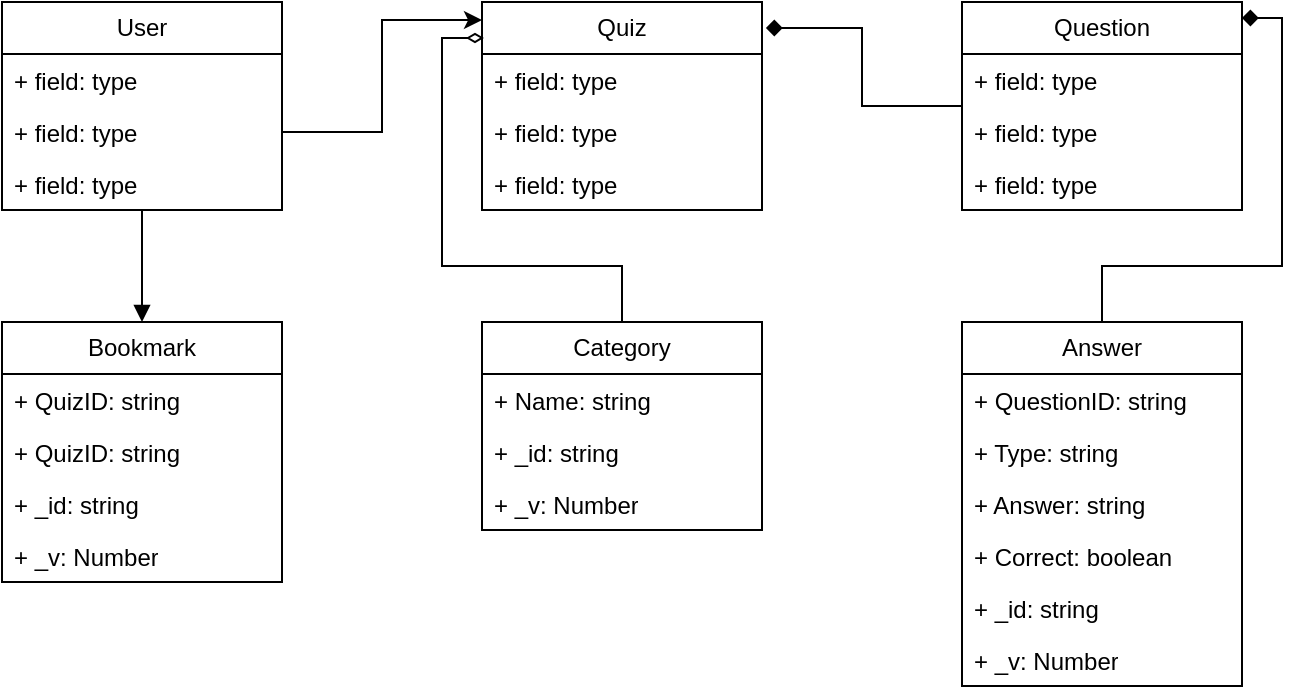 <mxfile version="21.1.9" type="github">
  <diagram id="C5RBs43oDa-KdzZeNtuy" name="Page-1">
    <mxGraphModel dx="1434" dy="756" grid="1" gridSize="10" guides="1" tooltips="1" connect="1" arrows="1" fold="1" page="1" pageScale="1" pageWidth="827" pageHeight="1169" math="0" shadow="0">
      <root>
        <mxCell id="WIyWlLk6GJQsqaUBKTNV-0" />
        <mxCell id="WIyWlLk6GJQsqaUBKTNV-1" parent="WIyWlLk6GJQsqaUBKTNV-0" />
        <mxCell id="UnV5D2qOBzyPlxezONcd-26" style="edgeStyle=orthogonalEdgeStyle;rounded=0;orthogonalLoop=1;jettySize=auto;html=1;entryX=0.5;entryY=0;entryDx=0;entryDy=0;endArrow=block;endFill=1;" edge="1" parent="WIyWlLk6GJQsqaUBKTNV-1" source="UnV5D2qOBzyPlxezONcd-1" target="UnV5D2qOBzyPlxezONcd-21">
          <mxGeometry relative="1" as="geometry" />
        </mxCell>
        <mxCell id="UnV5D2qOBzyPlxezONcd-1" value="User" style="swimlane;fontStyle=0;childLayout=stackLayout;horizontal=1;startSize=26;fillColor=none;horizontalStack=0;resizeParent=1;resizeParentMax=0;resizeLast=0;collapsible=1;marginBottom=0;whiteSpace=wrap;html=1;" vertex="1" parent="WIyWlLk6GJQsqaUBKTNV-1">
          <mxGeometry x="40" y="40" width="140" height="104" as="geometry" />
        </mxCell>
        <mxCell id="UnV5D2qOBzyPlxezONcd-2" value="+ field: type" style="text;strokeColor=none;fillColor=none;align=left;verticalAlign=top;spacingLeft=4;spacingRight=4;overflow=hidden;rotatable=0;points=[[0,0.5],[1,0.5]];portConstraint=eastwest;whiteSpace=wrap;html=1;" vertex="1" parent="UnV5D2qOBzyPlxezONcd-1">
          <mxGeometry y="26" width="140" height="26" as="geometry" />
        </mxCell>
        <mxCell id="UnV5D2qOBzyPlxezONcd-3" value="+ field: type" style="text;strokeColor=none;fillColor=none;align=left;verticalAlign=top;spacingLeft=4;spacingRight=4;overflow=hidden;rotatable=0;points=[[0,0.5],[1,0.5]];portConstraint=eastwest;whiteSpace=wrap;html=1;" vertex="1" parent="UnV5D2qOBzyPlxezONcd-1">
          <mxGeometry y="52" width="140" height="26" as="geometry" />
        </mxCell>
        <mxCell id="UnV5D2qOBzyPlxezONcd-4" value="+ field: type" style="text;strokeColor=none;fillColor=none;align=left;verticalAlign=top;spacingLeft=4;spacingRight=4;overflow=hidden;rotatable=0;points=[[0,0.5],[1,0.5]];portConstraint=eastwest;whiteSpace=wrap;html=1;" vertex="1" parent="UnV5D2qOBzyPlxezONcd-1">
          <mxGeometry y="78" width="140" height="26" as="geometry" />
        </mxCell>
        <mxCell id="UnV5D2qOBzyPlxezONcd-5" value="Quiz" style="swimlane;fontStyle=0;childLayout=stackLayout;horizontal=1;startSize=26;fillColor=none;horizontalStack=0;resizeParent=1;resizeParentMax=0;resizeLast=0;collapsible=1;marginBottom=0;whiteSpace=wrap;html=1;" vertex="1" parent="WIyWlLk6GJQsqaUBKTNV-1">
          <mxGeometry x="280" y="40" width="140" height="104" as="geometry" />
        </mxCell>
        <mxCell id="UnV5D2qOBzyPlxezONcd-6" value="+ field: type" style="text;strokeColor=none;fillColor=none;align=left;verticalAlign=top;spacingLeft=4;spacingRight=4;overflow=hidden;rotatable=0;points=[[0,0.5],[1,0.5]];portConstraint=eastwest;whiteSpace=wrap;html=1;" vertex="1" parent="UnV5D2qOBzyPlxezONcd-5">
          <mxGeometry y="26" width="140" height="26" as="geometry" />
        </mxCell>
        <mxCell id="UnV5D2qOBzyPlxezONcd-7" value="+ field: type" style="text;strokeColor=none;fillColor=none;align=left;verticalAlign=top;spacingLeft=4;spacingRight=4;overflow=hidden;rotatable=0;points=[[0,0.5],[1,0.5]];portConstraint=eastwest;whiteSpace=wrap;html=1;" vertex="1" parent="UnV5D2qOBzyPlxezONcd-5">
          <mxGeometry y="52" width="140" height="26" as="geometry" />
        </mxCell>
        <mxCell id="UnV5D2qOBzyPlxezONcd-8" value="+ field: type" style="text;strokeColor=none;fillColor=none;align=left;verticalAlign=top;spacingLeft=4;spacingRight=4;overflow=hidden;rotatable=0;points=[[0,0.5],[1,0.5]];portConstraint=eastwest;whiteSpace=wrap;html=1;" vertex="1" parent="UnV5D2qOBzyPlxezONcd-5">
          <mxGeometry y="78" width="140" height="26" as="geometry" />
        </mxCell>
        <mxCell id="UnV5D2qOBzyPlxezONcd-30" style="edgeStyle=orthogonalEdgeStyle;rounded=0;orthogonalLoop=1;jettySize=auto;html=1;entryX=1.014;entryY=0.125;entryDx=0;entryDy=0;entryPerimeter=0;endArrow=diamond;endFill=1;" edge="1" parent="WIyWlLk6GJQsqaUBKTNV-1" source="UnV5D2qOBzyPlxezONcd-9" target="UnV5D2qOBzyPlxezONcd-5">
          <mxGeometry relative="1" as="geometry" />
        </mxCell>
        <mxCell id="UnV5D2qOBzyPlxezONcd-9" value="Question" style="swimlane;fontStyle=0;childLayout=stackLayout;horizontal=1;startSize=26;fillColor=none;horizontalStack=0;resizeParent=1;resizeParentMax=0;resizeLast=0;collapsible=1;marginBottom=0;whiteSpace=wrap;html=1;" vertex="1" parent="WIyWlLk6GJQsqaUBKTNV-1">
          <mxGeometry x="520" y="40" width="140" height="104" as="geometry" />
        </mxCell>
        <mxCell id="UnV5D2qOBzyPlxezONcd-10" value="+ field: type" style="text;strokeColor=none;fillColor=none;align=left;verticalAlign=top;spacingLeft=4;spacingRight=4;overflow=hidden;rotatable=0;points=[[0,0.5],[1,0.5]];portConstraint=eastwest;whiteSpace=wrap;html=1;" vertex="1" parent="UnV5D2qOBzyPlxezONcd-9">
          <mxGeometry y="26" width="140" height="26" as="geometry" />
        </mxCell>
        <mxCell id="UnV5D2qOBzyPlxezONcd-11" value="+ field: type" style="text;strokeColor=none;fillColor=none;align=left;verticalAlign=top;spacingLeft=4;spacingRight=4;overflow=hidden;rotatable=0;points=[[0,0.5],[1,0.5]];portConstraint=eastwest;whiteSpace=wrap;html=1;" vertex="1" parent="UnV5D2qOBzyPlxezONcd-9">
          <mxGeometry y="52" width="140" height="26" as="geometry" />
        </mxCell>
        <mxCell id="UnV5D2qOBzyPlxezONcd-12" value="+ field: type" style="text;strokeColor=none;fillColor=none;align=left;verticalAlign=top;spacingLeft=4;spacingRight=4;overflow=hidden;rotatable=0;points=[[0,0.5],[1,0.5]];portConstraint=eastwest;whiteSpace=wrap;html=1;" vertex="1" parent="UnV5D2qOBzyPlxezONcd-9">
          <mxGeometry y="78" width="140" height="26" as="geometry" />
        </mxCell>
        <mxCell id="UnV5D2qOBzyPlxezONcd-29" style="edgeStyle=orthogonalEdgeStyle;rounded=0;orthogonalLoop=1;jettySize=auto;html=1;entryX=1;entryY=0.077;entryDx=0;entryDy=0;entryPerimeter=0;endArrow=diamond;endFill=1;" edge="1" parent="WIyWlLk6GJQsqaUBKTNV-1" source="UnV5D2qOBzyPlxezONcd-13" target="UnV5D2qOBzyPlxezONcd-9">
          <mxGeometry relative="1" as="geometry">
            <mxPoint x="780" y="50" as="targetPoint" />
          </mxGeometry>
        </mxCell>
        <mxCell id="UnV5D2qOBzyPlxezONcd-13" value="Answer" style="swimlane;fontStyle=0;childLayout=stackLayout;horizontal=1;startSize=26;fillColor=none;horizontalStack=0;resizeParent=1;resizeParentMax=0;resizeLast=0;collapsible=1;marginBottom=0;whiteSpace=wrap;html=1;" vertex="1" parent="WIyWlLk6GJQsqaUBKTNV-1">
          <mxGeometry x="520" y="200" width="140" height="182" as="geometry" />
        </mxCell>
        <mxCell id="UnV5D2qOBzyPlxezONcd-14" value="+ QuestionID: string" style="text;strokeColor=none;fillColor=none;align=left;verticalAlign=top;spacingLeft=4;spacingRight=4;overflow=hidden;rotatable=0;points=[[0,0.5],[1,0.5]];portConstraint=eastwest;whiteSpace=wrap;html=1;" vertex="1" parent="UnV5D2qOBzyPlxezONcd-13">
          <mxGeometry y="26" width="140" height="26" as="geometry" />
        </mxCell>
        <mxCell id="UnV5D2qOBzyPlxezONcd-15" value="+ Type: string" style="text;strokeColor=none;fillColor=none;align=left;verticalAlign=top;spacingLeft=4;spacingRight=4;overflow=hidden;rotatable=0;points=[[0,0.5],[1,0.5]];portConstraint=eastwest;whiteSpace=wrap;html=1;" vertex="1" parent="UnV5D2qOBzyPlxezONcd-13">
          <mxGeometry y="52" width="140" height="26" as="geometry" />
        </mxCell>
        <mxCell id="UnV5D2qOBzyPlxezONcd-16" value="+ Answer: string" style="text;strokeColor=none;fillColor=none;align=left;verticalAlign=top;spacingLeft=4;spacingRight=4;overflow=hidden;rotatable=0;points=[[0,0.5],[1,0.5]];portConstraint=eastwest;whiteSpace=wrap;html=1;" vertex="1" parent="UnV5D2qOBzyPlxezONcd-13">
          <mxGeometry y="78" width="140" height="26" as="geometry" />
        </mxCell>
        <mxCell id="UnV5D2qOBzyPlxezONcd-34" value="+ Correct: boolean" style="text;strokeColor=none;fillColor=none;align=left;verticalAlign=top;spacingLeft=4;spacingRight=4;overflow=hidden;rotatable=0;points=[[0,0.5],[1,0.5]];portConstraint=eastwest;whiteSpace=wrap;html=1;" vertex="1" parent="UnV5D2qOBzyPlxezONcd-13">
          <mxGeometry y="104" width="140" height="26" as="geometry" />
        </mxCell>
        <mxCell id="UnV5D2qOBzyPlxezONcd-35" value="+ _id: string" style="text;strokeColor=none;fillColor=none;align=left;verticalAlign=top;spacingLeft=4;spacingRight=4;overflow=hidden;rotatable=0;points=[[0,0.5],[1,0.5]];portConstraint=eastwest;whiteSpace=wrap;html=1;" vertex="1" parent="UnV5D2qOBzyPlxezONcd-13">
          <mxGeometry y="130" width="140" height="26" as="geometry" />
        </mxCell>
        <mxCell id="UnV5D2qOBzyPlxezONcd-36" value="+ _v: Number" style="text;strokeColor=none;fillColor=none;align=left;verticalAlign=top;spacingLeft=4;spacingRight=4;overflow=hidden;rotatable=0;points=[[0,0.5],[1,0.5]];portConstraint=eastwest;whiteSpace=wrap;html=1;" vertex="1" parent="UnV5D2qOBzyPlxezONcd-13">
          <mxGeometry y="156" width="140" height="26" as="geometry" />
        </mxCell>
        <mxCell id="UnV5D2qOBzyPlxezONcd-28" style="edgeStyle=orthogonalEdgeStyle;rounded=0;orthogonalLoop=1;jettySize=auto;html=1;entryX=0.007;entryY=0.173;entryDx=0;entryDy=0;entryPerimeter=0;endArrow=diamondThin;endFill=0;" edge="1" parent="WIyWlLk6GJQsqaUBKTNV-1" source="UnV5D2qOBzyPlxezONcd-17" target="UnV5D2qOBzyPlxezONcd-5">
          <mxGeometry relative="1" as="geometry" />
        </mxCell>
        <mxCell id="UnV5D2qOBzyPlxezONcd-17" value="Category" style="swimlane;fontStyle=0;childLayout=stackLayout;horizontal=1;startSize=26;fillColor=none;horizontalStack=0;resizeParent=1;resizeParentMax=0;resizeLast=0;collapsible=1;marginBottom=0;whiteSpace=wrap;html=1;" vertex="1" parent="WIyWlLk6GJQsqaUBKTNV-1">
          <mxGeometry x="280" y="200" width="140" height="104" as="geometry" />
        </mxCell>
        <mxCell id="UnV5D2qOBzyPlxezONcd-18" value="+ Name: string" style="text;strokeColor=none;fillColor=none;align=left;verticalAlign=top;spacingLeft=4;spacingRight=4;overflow=hidden;rotatable=0;points=[[0,0.5],[1,0.5]];portConstraint=eastwest;whiteSpace=wrap;html=1;" vertex="1" parent="UnV5D2qOBzyPlxezONcd-17">
          <mxGeometry y="26" width="140" height="26" as="geometry" />
        </mxCell>
        <mxCell id="UnV5D2qOBzyPlxezONcd-19" value="+ _id: string" style="text;strokeColor=none;fillColor=none;align=left;verticalAlign=top;spacingLeft=4;spacingRight=4;overflow=hidden;rotatable=0;points=[[0,0.5],[1,0.5]];portConstraint=eastwest;whiteSpace=wrap;html=1;" vertex="1" parent="UnV5D2qOBzyPlxezONcd-17">
          <mxGeometry y="52" width="140" height="26" as="geometry" />
        </mxCell>
        <mxCell id="UnV5D2qOBzyPlxezONcd-20" value="+ _v: Number" style="text;strokeColor=none;fillColor=none;align=left;verticalAlign=top;spacingLeft=4;spacingRight=4;overflow=hidden;rotatable=0;points=[[0,0.5],[1,0.5]];portConstraint=eastwest;whiteSpace=wrap;html=1;" vertex="1" parent="UnV5D2qOBzyPlxezONcd-17">
          <mxGeometry y="78" width="140" height="26" as="geometry" />
        </mxCell>
        <mxCell id="UnV5D2qOBzyPlxezONcd-21" value="Bookmark" style="swimlane;fontStyle=0;childLayout=stackLayout;horizontal=1;startSize=26;fillColor=none;horizontalStack=0;resizeParent=1;resizeParentMax=0;resizeLast=0;collapsible=1;marginBottom=0;whiteSpace=wrap;html=1;" vertex="1" parent="WIyWlLk6GJQsqaUBKTNV-1">
          <mxGeometry x="40" y="200" width="140" height="130" as="geometry" />
        </mxCell>
        <mxCell id="UnV5D2qOBzyPlxezONcd-22" value="+ QuizID: string" style="text;strokeColor=none;fillColor=none;align=left;verticalAlign=top;spacingLeft=4;spacingRight=4;overflow=hidden;rotatable=0;points=[[0,0.5],[1,0.5]];portConstraint=eastwest;whiteSpace=wrap;html=1;" vertex="1" parent="UnV5D2qOBzyPlxezONcd-21">
          <mxGeometry y="26" width="140" height="26" as="geometry" />
        </mxCell>
        <mxCell id="UnV5D2qOBzyPlxezONcd-23" value="+ QuizID: string" style="text;strokeColor=none;fillColor=none;align=left;verticalAlign=top;spacingLeft=4;spacingRight=4;overflow=hidden;rotatable=0;points=[[0,0.5],[1,0.5]];portConstraint=eastwest;whiteSpace=wrap;html=1;" vertex="1" parent="UnV5D2qOBzyPlxezONcd-21">
          <mxGeometry y="52" width="140" height="26" as="geometry" />
        </mxCell>
        <mxCell id="UnV5D2qOBzyPlxezONcd-24" value="+ _id: string" style="text;strokeColor=none;fillColor=none;align=left;verticalAlign=top;spacingLeft=4;spacingRight=4;overflow=hidden;rotatable=0;points=[[0,0.5],[1,0.5]];portConstraint=eastwest;whiteSpace=wrap;html=1;" vertex="1" parent="UnV5D2qOBzyPlxezONcd-21">
          <mxGeometry y="78" width="140" height="26" as="geometry" />
        </mxCell>
        <mxCell id="UnV5D2qOBzyPlxezONcd-31" value="+ _v: Number" style="text;strokeColor=none;fillColor=none;align=left;verticalAlign=top;spacingLeft=4;spacingRight=4;overflow=hidden;rotatable=0;points=[[0,0.5],[1,0.5]];portConstraint=eastwest;whiteSpace=wrap;html=1;" vertex="1" parent="UnV5D2qOBzyPlxezONcd-21">
          <mxGeometry y="104" width="140" height="26" as="geometry" />
        </mxCell>
        <mxCell id="UnV5D2qOBzyPlxezONcd-27" style="edgeStyle=orthogonalEdgeStyle;rounded=0;orthogonalLoop=1;jettySize=auto;html=1;exitX=1;exitY=0.5;exitDx=0;exitDy=0;entryX=0;entryY=0.087;entryDx=0;entryDy=0;entryPerimeter=0;" edge="1" parent="WIyWlLk6GJQsqaUBKTNV-1" source="UnV5D2qOBzyPlxezONcd-3" target="UnV5D2qOBzyPlxezONcd-5">
          <mxGeometry relative="1" as="geometry">
            <mxPoint x="270" y="56" as="targetPoint" />
          </mxGeometry>
        </mxCell>
      </root>
    </mxGraphModel>
  </diagram>
</mxfile>
